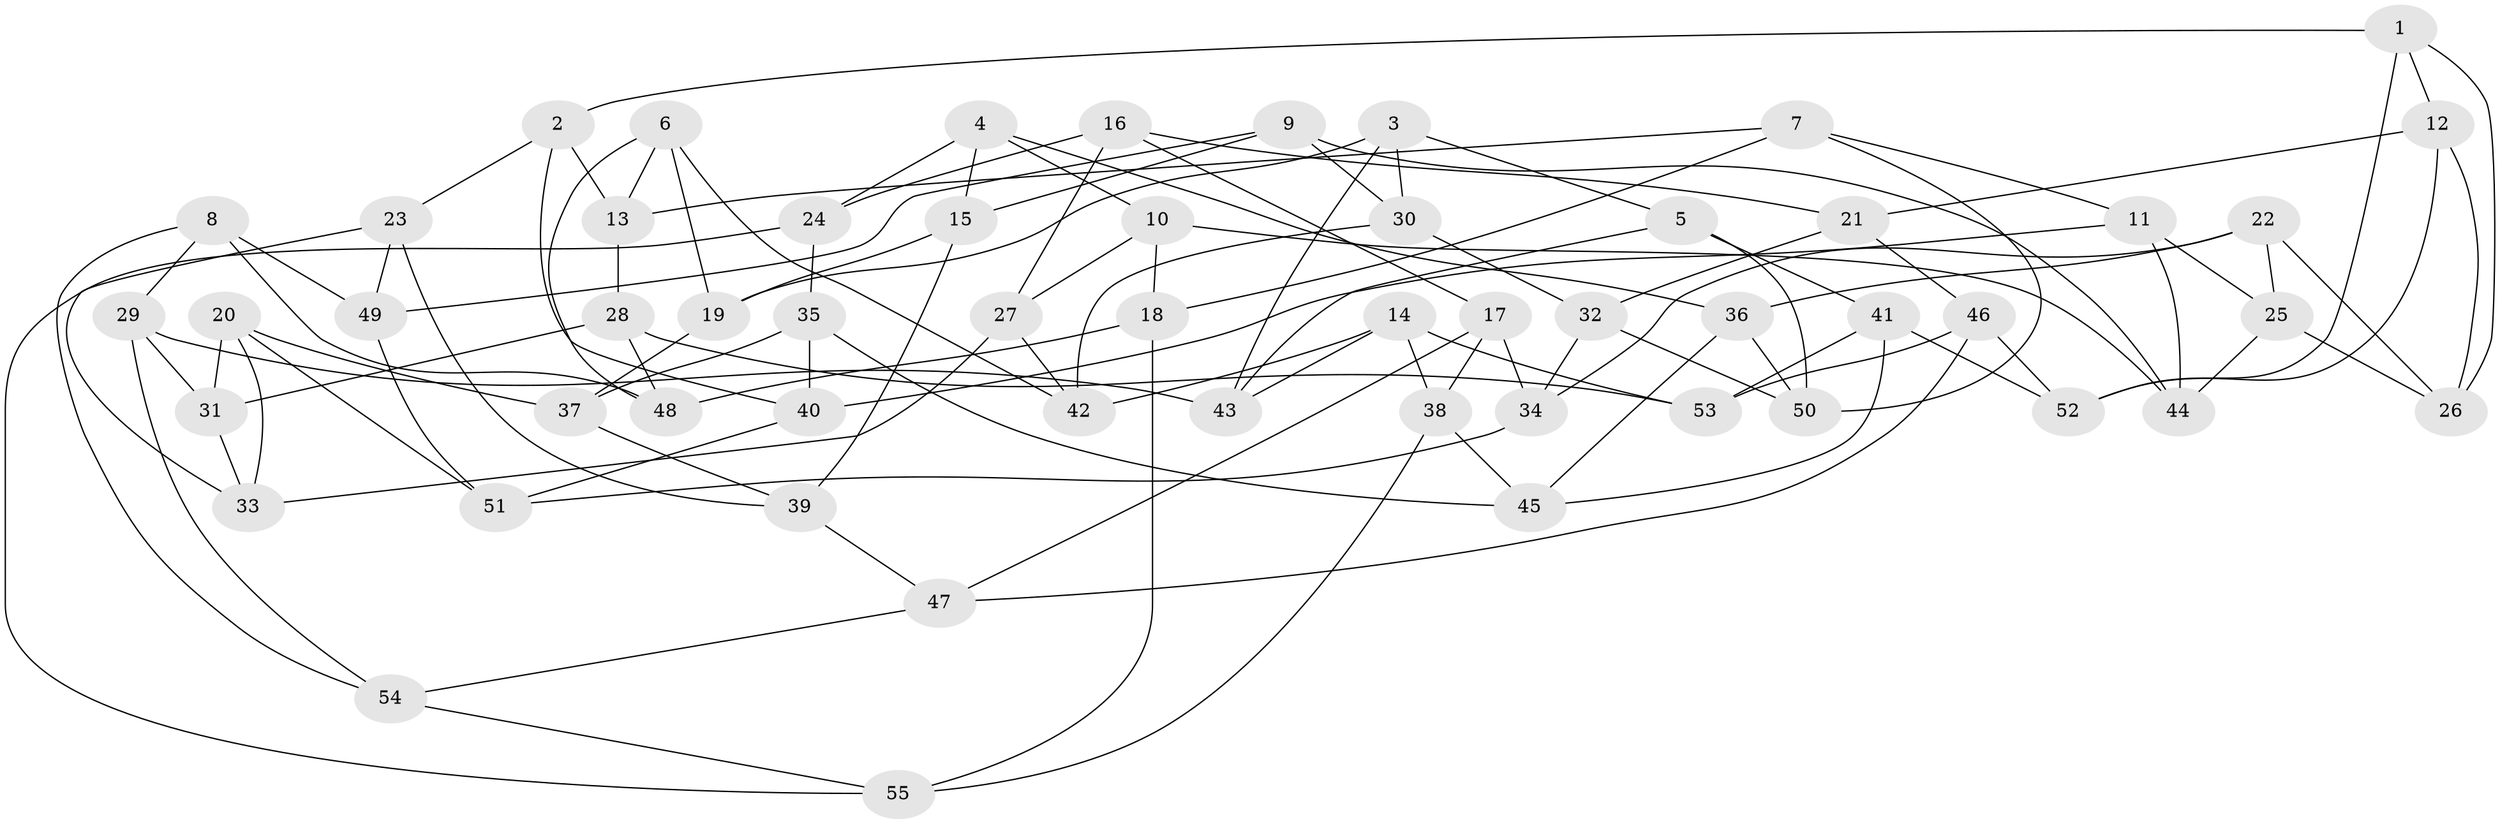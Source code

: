 // Generated by graph-tools (version 1.1) at 2025/50/03/09/25 03:50:48]
// undirected, 55 vertices, 110 edges
graph export_dot {
graph [start="1"]
  node [color=gray90,style=filled];
  1;
  2;
  3;
  4;
  5;
  6;
  7;
  8;
  9;
  10;
  11;
  12;
  13;
  14;
  15;
  16;
  17;
  18;
  19;
  20;
  21;
  22;
  23;
  24;
  25;
  26;
  27;
  28;
  29;
  30;
  31;
  32;
  33;
  34;
  35;
  36;
  37;
  38;
  39;
  40;
  41;
  42;
  43;
  44;
  45;
  46;
  47;
  48;
  49;
  50;
  51;
  52;
  53;
  54;
  55;
  1 -- 2;
  1 -- 52;
  1 -- 12;
  1 -- 26;
  2 -- 40;
  2 -- 13;
  2 -- 23;
  3 -- 19;
  3 -- 5;
  3 -- 43;
  3 -- 30;
  4 -- 36;
  4 -- 24;
  4 -- 10;
  4 -- 15;
  5 -- 43;
  5 -- 50;
  5 -- 41;
  6 -- 19;
  6 -- 42;
  6 -- 48;
  6 -- 13;
  7 -- 50;
  7 -- 18;
  7 -- 11;
  7 -- 13;
  8 -- 29;
  8 -- 49;
  8 -- 48;
  8 -- 54;
  9 -- 44;
  9 -- 30;
  9 -- 15;
  9 -- 49;
  10 -- 44;
  10 -- 27;
  10 -- 18;
  11 -- 25;
  11 -- 44;
  11 -- 40;
  12 -- 26;
  12 -- 52;
  12 -- 21;
  13 -- 28;
  14 -- 42;
  14 -- 38;
  14 -- 43;
  14 -- 53;
  15 -- 19;
  15 -- 39;
  16 -- 21;
  16 -- 17;
  16 -- 24;
  16 -- 27;
  17 -- 34;
  17 -- 47;
  17 -- 38;
  18 -- 55;
  18 -- 48;
  19 -- 37;
  20 -- 33;
  20 -- 51;
  20 -- 31;
  20 -- 37;
  21 -- 46;
  21 -- 32;
  22 -- 26;
  22 -- 34;
  22 -- 25;
  22 -- 36;
  23 -- 49;
  23 -- 33;
  23 -- 39;
  24 -- 35;
  24 -- 55;
  25 -- 26;
  25 -- 44;
  27 -- 33;
  27 -- 42;
  28 -- 53;
  28 -- 31;
  28 -- 48;
  29 -- 43;
  29 -- 31;
  29 -- 54;
  30 -- 32;
  30 -- 42;
  31 -- 33;
  32 -- 34;
  32 -- 50;
  34 -- 51;
  35 -- 45;
  35 -- 37;
  35 -- 40;
  36 -- 45;
  36 -- 50;
  37 -- 39;
  38 -- 45;
  38 -- 55;
  39 -- 47;
  40 -- 51;
  41 -- 53;
  41 -- 52;
  41 -- 45;
  46 -- 47;
  46 -- 53;
  46 -- 52;
  47 -- 54;
  49 -- 51;
  54 -- 55;
}
